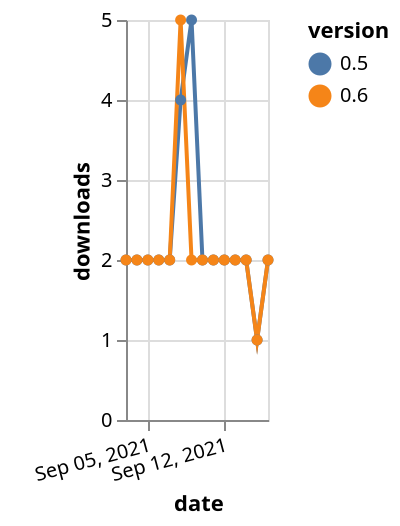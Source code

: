 {"$schema": "https://vega.github.io/schema/vega-lite/v5.json", "description": "A simple bar chart with embedded data.", "data": {"values": [{"date": "2021-09-03", "total": 2824, "delta": 2, "version": "0.5"}, {"date": "2021-09-04", "total": 2826, "delta": 2, "version": "0.5"}, {"date": "2021-09-05", "total": 2828, "delta": 2, "version": "0.5"}, {"date": "2021-09-06", "total": 2830, "delta": 2, "version": "0.5"}, {"date": "2021-09-07", "total": 2832, "delta": 2, "version": "0.5"}, {"date": "2021-09-08", "total": 2836, "delta": 4, "version": "0.5"}, {"date": "2021-09-09", "total": 2841, "delta": 5, "version": "0.5"}, {"date": "2021-09-10", "total": 2843, "delta": 2, "version": "0.5"}, {"date": "2021-09-11", "total": 2845, "delta": 2, "version": "0.5"}, {"date": "2021-09-12", "total": 2847, "delta": 2, "version": "0.5"}, {"date": "2021-09-13", "total": 2849, "delta": 2, "version": "0.5"}, {"date": "2021-09-14", "total": 2851, "delta": 2, "version": "0.5"}, {"date": "2021-09-15", "total": 2852, "delta": 1, "version": "0.5"}, {"date": "2021-09-16", "total": 2854, "delta": 2, "version": "0.5"}, {"date": "2021-09-03", "total": 1872, "delta": 2, "version": "0.6"}, {"date": "2021-09-04", "total": 1874, "delta": 2, "version": "0.6"}, {"date": "2021-09-05", "total": 1876, "delta": 2, "version": "0.6"}, {"date": "2021-09-06", "total": 1878, "delta": 2, "version": "0.6"}, {"date": "2021-09-07", "total": 1880, "delta": 2, "version": "0.6"}, {"date": "2021-09-08", "total": 1885, "delta": 5, "version": "0.6"}, {"date": "2021-09-09", "total": 1887, "delta": 2, "version": "0.6"}, {"date": "2021-09-10", "total": 1889, "delta": 2, "version": "0.6"}, {"date": "2021-09-11", "total": 1891, "delta": 2, "version": "0.6"}, {"date": "2021-09-12", "total": 1893, "delta": 2, "version": "0.6"}, {"date": "2021-09-13", "total": 1895, "delta": 2, "version": "0.6"}, {"date": "2021-09-14", "total": 1897, "delta": 2, "version": "0.6"}, {"date": "2021-09-15", "total": 1898, "delta": 1, "version": "0.6"}, {"date": "2021-09-16", "total": 1900, "delta": 2, "version": "0.6"}]}, "width": "container", "mark": {"type": "line", "point": {"filled": true}}, "encoding": {"x": {"field": "date", "type": "temporal", "timeUnit": "yearmonthdate", "title": "date", "axis": {"labelAngle": -15}}, "y": {"field": "delta", "type": "quantitative", "title": "downloads"}, "color": {"field": "version", "type": "nominal"}, "tooltip": {"field": "delta"}}}
